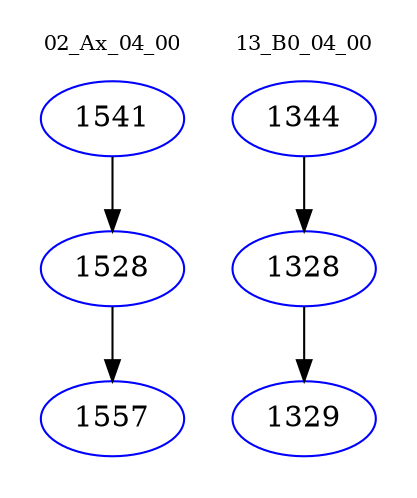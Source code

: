 digraph{
subgraph cluster_0 {
color = white
label = "02_Ax_04_00";
fontsize=10;
T0_1541 [label="1541", color="blue"]
T0_1541 -> T0_1528 [color="black"]
T0_1528 [label="1528", color="blue"]
T0_1528 -> T0_1557 [color="black"]
T0_1557 [label="1557", color="blue"]
}
subgraph cluster_1 {
color = white
label = "13_B0_04_00";
fontsize=10;
T1_1344 [label="1344", color="blue"]
T1_1344 -> T1_1328 [color="black"]
T1_1328 [label="1328", color="blue"]
T1_1328 -> T1_1329 [color="black"]
T1_1329 [label="1329", color="blue"]
}
}
